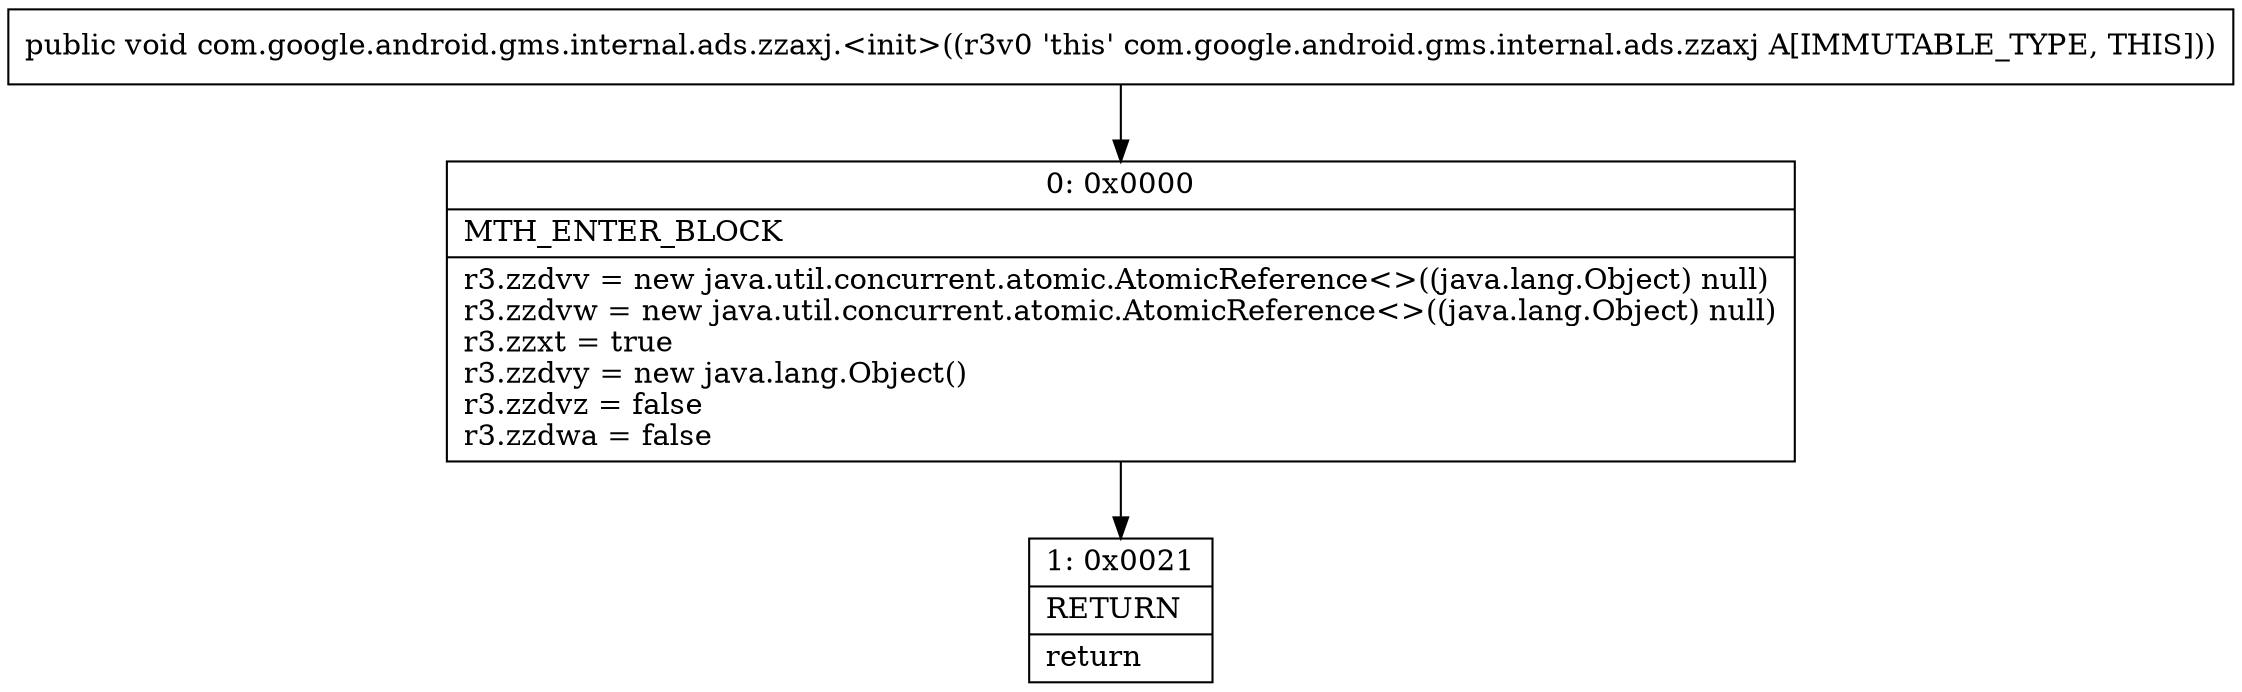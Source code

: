 digraph "CFG forcom.google.android.gms.internal.ads.zzaxj.\<init\>()V" {
Node_0 [shape=record,label="{0\:\ 0x0000|MTH_ENTER_BLOCK\l|r3.zzdvv = new java.util.concurrent.atomic.AtomicReference\<\>((java.lang.Object) null)\lr3.zzdvw = new java.util.concurrent.atomic.AtomicReference\<\>((java.lang.Object) null)\lr3.zzxt = true\lr3.zzdvy = new java.lang.Object()\lr3.zzdvz = false\lr3.zzdwa = false\l}"];
Node_1 [shape=record,label="{1\:\ 0x0021|RETURN\l|return\l}"];
MethodNode[shape=record,label="{public void com.google.android.gms.internal.ads.zzaxj.\<init\>((r3v0 'this' com.google.android.gms.internal.ads.zzaxj A[IMMUTABLE_TYPE, THIS])) }"];
MethodNode -> Node_0;
Node_0 -> Node_1;
}

